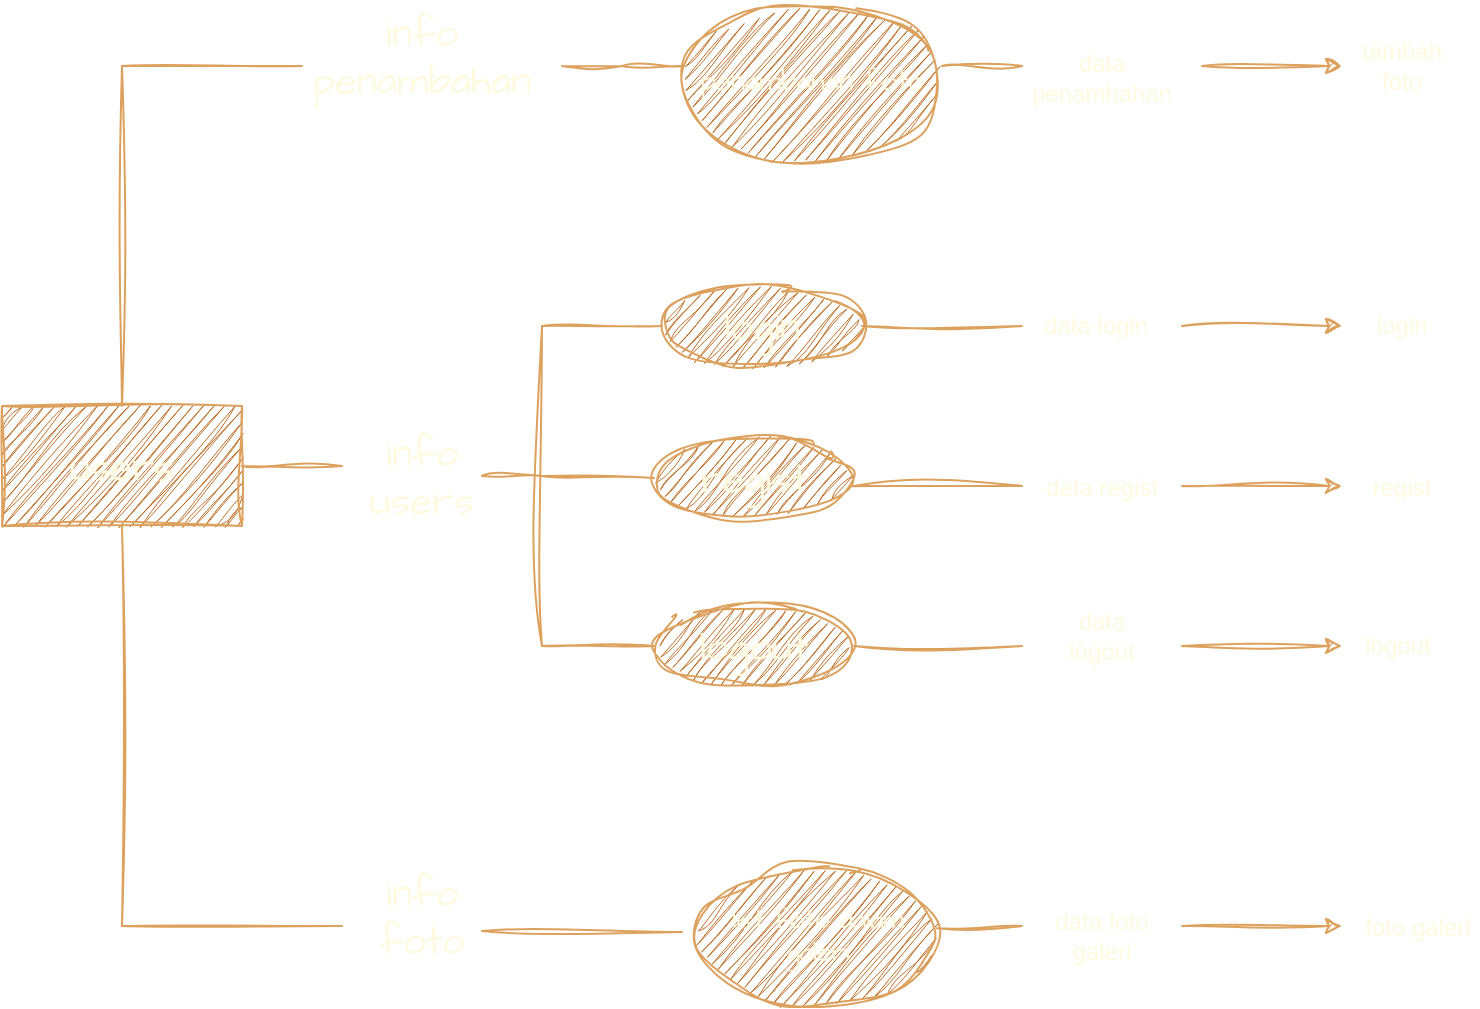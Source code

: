 <mxfile version="22.1.16" type="device">
  <diagram name="Page-1" id="jtL7doY6mUN_u-1x4PkI">
    <mxGraphModel dx="1004" dy="549" grid="1" gridSize="10" guides="1" tooltips="1" connect="1" arrows="1" fold="1" page="1" pageScale="1" pageWidth="850" pageHeight="1100" math="0" shadow="0">
      <root>
        <mxCell id="0" />
        <mxCell id="1" parent="0" />
        <mxCell id="b1zJln_OIi7pgULuJOs3-1" value="users" style="rounded=0;whiteSpace=wrap;html=1;hachureGap=4;fontFamily=Architects Daughter;fontSource=https%3A%2F%2Ffonts.googleapis.com%2Fcss%3Ffamily%3DArchitects%2BDaughter;fontSize=20;sketch=1;curveFitting=1;jiggle=2;labelBackgroundColor=none;fillColor=#BC6C25;strokeColor=#DDA15E;fontColor=#FEFAE0;" vertex="1" parent="1">
          <mxGeometry x="50" y="280" width="120" height="60" as="geometry" />
        </mxCell>
        <mxCell id="b1zJln_OIi7pgULuJOs3-2" value="info users" style="text;html=1;strokeColor=none;fillColor=none;align=center;verticalAlign=middle;whiteSpace=wrap;rounded=0;fontSize=20;fontFamily=Architects Daughter;sketch=1;curveFitting=1;jiggle=2;labelBackgroundColor=none;fontColor=#FEFAE0;" vertex="1" parent="1">
          <mxGeometry x="230" y="300" width="60" height="30" as="geometry" />
        </mxCell>
        <mxCell id="b1zJln_OIi7pgULuJOs3-3" value="info penambahan" style="text;html=1;strokeColor=none;fillColor=none;align=center;verticalAlign=middle;whiteSpace=wrap;rounded=0;fontSize=20;fontFamily=Architects Daughter;sketch=1;curveFitting=1;jiggle=2;labelBackgroundColor=none;fontColor=#FEFAE0;" vertex="1" parent="1">
          <mxGeometry x="230" y="90" width="60" height="30" as="geometry" />
        </mxCell>
        <mxCell id="b1zJln_OIi7pgULuJOs3-4" value="info foto" style="text;html=1;strokeColor=none;fillColor=none;align=center;verticalAlign=middle;whiteSpace=wrap;rounded=0;fontSize=20;fontFamily=Architects Daughter;sketch=1;curveFitting=1;jiggle=2;labelBackgroundColor=none;fontColor=#FEFAE0;" vertex="1" parent="1">
          <mxGeometry x="230" y="520" width="60" height="30" as="geometry" />
        </mxCell>
        <mxCell id="b1zJln_OIi7pgULuJOs3-5" value="penambahan foto" style="ellipse;whiteSpace=wrap;html=1;hachureGap=4;fontFamily=Architects Daughter;fontSource=https%3A%2F%2Ffonts.googleapis.com%2Fcss%3Ffamily%3DArchitects%2BDaughter;fontSize=14;sketch=1;curveFitting=1;jiggle=2;labelBackgroundColor=none;fillColor=#BC6C25;strokeColor=#DDA15E;fontColor=#FEFAE0;" vertex="1" parent="1">
          <mxGeometry x="390" y="78" width="130" height="80" as="geometry" />
        </mxCell>
        <mxCell id="b1zJln_OIi7pgULuJOs3-6" value="list foto dalam galeri" style="ellipse;whiteSpace=wrap;html=1;hachureGap=4;fontFamily=Architects Daughter;fontSource=https%3A%2F%2Ffonts.googleapis.com%2Fcss%3Ffamily%3DArchitects%2BDaughter;fontSize=13;sketch=1;curveFitting=1;jiggle=2;labelBackgroundColor=none;fillColor=#BC6C25;strokeColor=#DDA15E;fontColor=#FEFAE0;" vertex="1" parent="1">
          <mxGeometry x="398" y="510" width="120" height="70" as="geometry" />
        </mxCell>
        <mxCell id="b1zJln_OIi7pgULuJOs3-8" value="login" style="ellipse;whiteSpace=wrap;html=1;hachureGap=4;fontFamily=Architects Daughter;fontSource=https%3A%2F%2Ffonts.googleapis.com%2Fcss%3Ffamily%3DArchitects%2BDaughter;fontSize=20;sketch=1;curveFitting=1;jiggle=2;labelBackgroundColor=none;fillColor=#BC6C25;strokeColor=#DDA15E;fontColor=#FEFAE0;" vertex="1" parent="1">
          <mxGeometry x="380" y="220" width="100" height="40" as="geometry" />
        </mxCell>
        <mxCell id="b1zJln_OIi7pgULuJOs3-9" value="regist" style="ellipse;whiteSpace=wrap;html=1;hachureGap=4;fontFamily=Architects Daughter;fontSource=https%3A%2F%2Ffonts.googleapis.com%2Fcss%3Ffamily%3DArchitects%2BDaughter;fontSize=20;sketch=1;curveFitting=1;jiggle=2;labelBackgroundColor=none;fillColor=#BC6C25;strokeColor=#DDA15E;fontColor=#FEFAE0;" vertex="1" parent="1">
          <mxGeometry x="376" y="296" width="100" height="40" as="geometry" />
        </mxCell>
        <mxCell id="b1zJln_OIi7pgULuJOs3-10" value="logout" style="ellipse;whiteSpace=wrap;html=1;hachureGap=4;fontFamily=Architects Daughter;fontSource=https%3A%2F%2Ffonts.googleapis.com%2Fcss%3Ffamily%3DArchitects%2BDaughter;fontSize=20;sketch=1;curveFitting=1;jiggle=2;labelBackgroundColor=none;fillColor=#BC6C25;strokeColor=#DDA15E;fontColor=#FEFAE0;" vertex="1" parent="1">
          <mxGeometry x="376" y="380" width="100" height="40" as="geometry" />
        </mxCell>
        <mxCell id="b1zJln_OIi7pgULuJOs3-11" value="" style="endArrow=none;html=1;rounded=0;exitX=0.5;exitY=0;exitDx=0;exitDy=0;sketch=1;curveFitting=1;jiggle=2;labelBackgroundColor=none;strokeColor=#DDA15E;fontColor=default;" edge="1" parent="1" source="b1zJln_OIi7pgULuJOs3-1">
          <mxGeometry width="50" height="50" relative="1" as="geometry">
            <mxPoint x="450" y="300" as="sourcePoint" />
            <mxPoint x="110" y="110" as="targetPoint" />
          </mxGeometry>
        </mxCell>
        <mxCell id="b1zJln_OIi7pgULuJOs3-12" value="" style="endArrow=none;html=1;rounded=0;sketch=1;curveFitting=1;jiggle=2;labelBackgroundColor=none;strokeColor=#DDA15E;fontColor=default;" edge="1" parent="1">
          <mxGeometry width="50" height="50" relative="1" as="geometry">
            <mxPoint x="110" y="110" as="sourcePoint" />
            <mxPoint x="200" y="110" as="targetPoint" />
          </mxGeometry>
        </mxCell>
        <mxCell id="b1zJln_OIi7pgULuJOs3-13" value="" style="endArrow=none;html=1;rounded=0;entryX=0.5;entryY=1;entryDx=0;entryDy=0;sketch=1;curveFitting=1;jiggle=2;labelBackgroundColor=none;strokeColor=#DDA15E;fontColor=default;" edge="1" parent="1" target="b1zJln_OIi7pgULuJOs3-1">
          <mxGeometry width="50" height="50" relative="1" as="geometry">
            <mxPoint x="110" y="540" as="sourcePoint" />
            <mxPoint x="340" y="390" as="targetPoint" />
          </mxGeometry>
        </mxCell>
        <mxCell id="b1zJln_OIi7pgULuJOs3-14" value="" style="endArrow=none;html=1;rounded=0;sketch=1;curveFitting=1;jiggle=2;labelBackgroundColor=none;strokeColor=#DDA15E;fontColor=default;" edge="1" parent="1">
          <mxGeometry width="50" height="50" relative="1" as="geometry">
            <mxPoint x="110" y="540" as="sourcePoint" />
            <mxPoint x="220" y="540" as="targetPoint" />
          </mxGeometry>
        </mxCell>
        <mxCell id="b1zJln_OIi7pgULuJOs3-15" value="" style="endArrow=none;html=1;rounded=0;exitX=1;exitY=0.5;exitDx=0;exitDy=0;sketch=1;curveFitting=1;jiggle=2;labelBackgroundColor=none;strokeColor=#DDA15E;fontColor=default;" edge="1" parent="1" source="b1zJln_OIi7pgULuJOs3-1">
          <mxGeometry width="50" height="50" relative="1" as="geometry">
            <mxPoint x="290" y="510" as="sourcePoint" />
            <mxPoint x="220" y="310" as="targetPoint" />
          </mxGeometry>
        </mxCell>
        <mxCell id="b1zJln_OIi7pgULuJOs3-16" value="" style="endArrow=none;html=1;rounded=0;sketch=1;curveFitting=1;jiggle=2;labelBackgroundColor=none;strokeColor=#DDA15E;fontColor=default;" edge="1" parent="1">
          <mxGeometry width="50" height="50" relative="1" as="geometry">
            <mxPoint x="330" y="110" as="sourcePoint" />
            <mxPoint x="390" y="110" as="targetPoint" />
            <Array as="points">
              <mxPoint x="360" y="110" />
            </Array>
          </mxGeometry>
        </mxCell>
        <mxCell id="b1zJln_OIi7pgULuJOs3-17" value="" style="endArrow=none;html=1;rounded=0;exitX=1;exitY=0.75;exitDx=0;exitDy=0;sketch=1;curveFitting=1;jiggle=2;labelBackgroundColor=none;strokeColor=#DDA15E;fontColor=default;" edge="1" parent="1" source="b1zJln_OIi7pgULuJOs3-4">
          <mxGeometry width="50" height="50" relative="1" as="geometry">
            <mxPoint x="290" y="570" as="sourcePoint" />
            <mxPoint x="390" y="543" as="targetPoint" />
          </mxGeometry>
        </mxCell>
        <mxCell id="b1zJln_OIi7pgULuJOs3-18" value="" style="endArrow=none;html=1;rounded=0;exitX=1;exitY=0.5;exitDx=0;exitDy=0;sketch=1;curveFitting=1;jiggle=2;labelBackgroundColor=none;strokeColor=#DDA15E;fontColor=default;" edge="1" parent="1" source="b1zJln_OIi7pgULuJOs3-2">
          <mxGeometry width="50" height="50" relative="1" as="geometry">
            <mxPoint x="290" y="370" as="sourcePoint" />
            <mxPoint x="320" y="315" as="targetPoint" />
          </mxGeometry>
        </mxCell>
        <mxCell id="b1zJln_OIi7pgULuJOs3-19" value="" style="endArrow=none;html=1;rounded=0;sketch=1;curveFitting=1;jiggle=2;labelBackgroundColor=none;strokeColor=#DDA15E;fontColor=default;" edge="1" parent="1">
          <mxGeometry width="50" height="50" relative="1" as="geometry">
            <mxPoint x="320" y="400" as="sourcePoint" />
            <mxPoint x="320" y="240" as="targetPoint" />
          </mxGeometry>
        </mxCell>
        <mxCell id="b1zJln_OIi7pgULuJOs3-20" value="" style="endArrow=none;html=1;rounded=0;entryX=0;entryY=0.5;entryDx=0;entryDy=0;sketch=1;curveFitting=1;jiggle=2;labelBackgroundColor=none;strokeColor=#DDA15E;fontColor=default;" edge="1" parent="1" target="b1zJln_OIi7pgULuJOs3-8">
          <mxGeometry width="50" height="50" relative="1" as="geometry">
            <mxPoint x="320" y="240" as="sourcePoint" />
            <mxPoint x="340" y="320" as="targetPoint" />
          </mxGeometry>
        </mxCell>
        <mxCell id="b1zJln_OIi7pgULuJOs3-21" value="" style="endArrow=none;html=1;rounded=0;entryX=0;entryY=0.5;entryDx=0;entryDy=0;sketch=1;curveFitting=1;jiggle=2;labelBackgroundColor=none;strokeColor=#DDA15E;fontColor=default;" edge="1" parent="1" target="b1zJln_OIi7pgULuJOs3-9">
          <mxGeometry width="50" height="50" relative="1" as="geometry">
            <mxPoint x="320" y="315" as="sourcePoint" />
            <mxPoint x="370" y="315" as="targetPoint" />
          </mxGeometry>
        </mxCell>
        <mxCell id="b1zJln_OIi7pgULuJOs3-22" value="" style="endArrow=none;html=1;rounded=0;entryX=0;entryY=0.5;entryDx=0;entryDy=0;sketch=1;curveFitting=1;jiggle=2;labelBackgroundColor=none;strokeColor=#DDA15E;fontColor=default;" edge="1" parent="1" target="b1zJln_OIi7pgULuJOs3-10">
          <mxGeometry width="50" height="50" relative="1" as="geometry">
            <mxPoint x="320" y="400" as="sourcePoint" />
            <mxPoint x="360" y="320" as="targetPoint" />
          </mxGeometry>
        </mxCell>
        <mxCell id="b1zJln_OIi7pgULuJOs3-23" value="data penambahan" style="text;html=1;strokeColor=none;fillColor=none;align=center;verticalAlign=middle;whiteSpace=wrap;rounded=0;sketch=1;curveFitting=1;jiggle=2;labelBackgroundColor=none;fontColor=#FEFAE0;" vertex="1" parent="1">
          <mxGeometry x="570" y="101" width="60" height="30" as="geometry" />
        </mxCell>
        <mxCell id="b1zJln_OIi7pgULuJOs3-24" value="data login" style="text;html=1;strokeColor=none;fillColor=none;align=center;verticalAlign=middle;whiteSpace=wrap;rounded=0;sketch=1;curveFitting=1;jiggle=2;labelBackgroundColor=none;fontColor=#FEFAE0;" vertex="1" parent="1">
          <mxGeometry x="567" y="225" width="60" height="30" as="geometry" />
        </mxCell>
        <mxCell id="b1zJln_OIi7pgULuJOs3-25" value="data regist" style="text;html=1;strokeColor=none;fillColor=none;align=center;verticalAlign=middle;whiteSpace=wrap;rounded=0;sketch=1;curveFitting=1;jiggle=2;labelBackgroundColor=none;fontColor=#FEFAE0;" vertex="1" parent="1">
          <mxGeometry x="570" y="306" width="60" height="30" as="geometry" />
        </mxCell>
        <mxCell id="b1zJln_OIi7pgULuJOs3-26" value="data logout" style="text;html=1;strokeColor=none;fillColor=none;align=center;verticalAlign=middle;whiteSpace=wrap;rounded=0;sketch=1;curveFitting=1;jiggle=2;labelBackgroundColor=none;fontColor=#FEFAE0;" vertex="1" parent="1">
          <mxGeometry x="570" y="380" width="60" height="30" as="geometry" />
        </mxCell>
        <mxCell id="b1zJln_OIi7pgULuJOs3-27" value="data foto galeri" style="text;html=1;strokeColor=none;fillColor=none;align=center;verticalAlign=middle;whiteSpace=wrap;rounded=0;sketch=1;curveFitting=1;jiggle=2;labelBackgroundColor=none;fontColor=#FEFAE0;" vertex="1" parent="1">
          <mxGeometry x="570" y="530" width="60" height="30" as="geometry" />
        </mxCell>
        <mxCell id="b1zJln_OIi7pgULuJOs3-28" value="" style="endArrow=none;html=1;rounded=0;exitX=1;exitY=0.4;exitDx=0;exitDy=0;exitPerimeter=0;sketch=1;curveFitting=1;jiggle=2;labelBackgroundColor=none;strokeColor=#DDA15E;fontColor=default;" edge="1" parent="1" source="b1zJln_OIi7pgULuJOs3-5">
          <mxGeometry width="50" height="50" relative="1" as="geometry">
            <mxPoint x="340" y="290" as="sourcePoint" />
            <mxPoint x="560" y="110" as="targetPoint" />
          </mxGeometry>
        </mxCell>
        <mxCell id="b1zJln_OIi7pgULuJOs3-29" value="" style="endArrow=none;html=1;rounded=0;exitX=1;exitY=0.5;exitDx=0;exitDy=0;sketch=1;curveFitting=1;jiggle=2;labelBackgroundColor=none;strokeColor=#DDA15E;fontColor=default;" edge="1" parent="1" source="b1zJln_OIi7pgULuJOs3-8">
          <mxGeometry width="50" height="50" relative="1" as="geometry">
            <mxPoint x="350" y="290" as="sourcePoint" />
            <mxPoint x="560" y="240" as="targetPoint" />
          </mxGeometry>
        </mxCell>
        <mxCell id="b1zJln_OIi7pgULuJOs3-30" value="" style="endArrow=none;html=1;rounded=0;exitX=0.99;exitY=0.603;exitDx=0;exitDy=0;exitPerimeter=0;sketch=1;curveFitting=1;jiggle=2;labelBackgroundColor=none;strokeColor=#DDA15E;fontColor=default;" edge="1" parent="1" source="b1zJln_OIi7pgULuJOs3-9">
          <mxGeometry width="50" height="50" relative="1" as="geometry">
            <mxPoint x="480" y="320" as="sourcePoint" />
            <mxPoint x="560" y="320" as="targetPoint" />
          </mxGeometry>
        </mxCell>
        <mxCell id="b1zJln_OIi7pgULuJOs3-31" value="" style="endArrow=none;html=1;rounded=0;exitX=1;exitY=0.5;exitDx=0;exitDy=0;sketch=1;curveFitting=1;jiggle=2;labelBackgroundColor=none;strokeColor=#DDA15E;fontColor=default;" edge="1" parent="1" source="b1zJln_OIi7pgULuJOs3-10">
          <mxGeometry width="50" height="50" relative="1" as="geometry">
            <mxPoint x="320" y="300" as="sourcePoint" />
            <mxPoint x="560" y="400" as="targetPoint" />
          </mxGeometry>
        </mxCell>
        <mxCell id="b1zJln_OIi7pgULuJOs3-32" value="" style="endArrow=none;html=1;rounded=0;exitX=0.995;exitY=0.445;exitDx=0;exitDy=0;exitPerimeter=0;sketch=1;curveFitting=1;jiggle=2;labelBackgroundColor=none;strokeColor=#DDA15E;fontColor=default;" edge="1" parent="1" source="b1zJln_OIi7pgULuJOs3-6">
          <mxGeometry width="50" height="50" relative="1" as="geometry">
            <mxPoint x="520" y="540" as="sourcePoint" />
            <mxPoint x="560" y="540" as="targetPoint" />
          </mxGeometry>
        </mxCell>
        <mxCell id="b1zJln_OIi7pgULuJOs3-33" value="" style="endArrow=classic;html=1;rounded=0;sketch=1;curveFitting=1;jiggle=2;labelBackgroundColor=none;strokeColor=#DDA15E;fontColor=default;" edge="1" parent="1">
          <mxGeometry width="50" height="50" relative="1" as="geometry">
            <mxPoint x="650" y="110" as="sourcePoint" />
            <mxPoint x="720" y="110" as="targetPoint" />
          </mxGeometry>
        </mxCell>
        <mxCell id="b1zJln_OIi7pgULuJOs3-34" value="" style="endArrow=classic;html=1;rounded=0;sketch=1;curveFitting=1;jiggle=2;labelBackgroundColor=none;strokeColor=#DDA15E;fontColor=default;" edge="1" parent="1">
          <mxGeometry width="50" height="50" relative="1" as="geometry">
            <mxPoint x="640" y="240" as="sourcePoint" />
            <mxPoint x="720" y="240" as="targetPoint" />
          </mxGeometry>
        </mxCell>
        <mxCell id="b1zJln_OIi7pgULuJOs3-35" value="" style="endArrow=classic;html=1;rounded=0;sketch=1;curveFitting=1;jiggle=2;labelBackgroundColor=none;strokeColor=#DDA15E;fontColor=default;" edge="1" parent="1">
          <mxGeometry width="50" height="50" relative="1" as="geometry">
            <mxPoint x="640" y="320" as="sourcePoint" />
            <mxPoint x="720" y="320" as="targetPoint" />
          </mxGeometry>
        </mxCell>
        <mxCell id="b1zJln_OIi7pgULuJOs3-36" value="" style="endArrow=classic;html=1;rounded=0;sketch=1;curveFitting=1;jiggle=2;labelBackgroundColor=none;strokeColor=#DDA15E;fontColor=default;" edge="1" parent="1">
          <mxGeometry width="50" height="50" relative="1" as="geometry">
            <mxPoint x="640" y="400" as="sourcePoint" />
            <mxPoint x="720" y="400" as="targetPoint" />
          </mxGeometry>
        </mxCell>
        <mxCell id="b1zJln_OIi7pgULuJOs3-37" value="" style="endArrow=classic;html=1;rounded=0;sketch=1;curveFitting=1;jiggle=2;labelBackgroundColor=none;strokeColor=#DDA15E;fontColor=default;" edge="1" parent="1">
          <mxGeometry width="50" height="50" relative="1" as="geometry">
            <mxPoint x="640" y="540" as="sourcePoint" />
            <mxPoint x="720" y="540" as="targetPoint" />
          </mxGeometry>
        </mxCell>
        <mxCell id="b1zJln_OIi7pgULuJOs3-38" value="tambah foto" style="text;html=1;strokeColor=none;fillColor=none;align=center;verticalAlign=middle;whiteSpace=wrap;rounded=0;sketch=1;curveFitting=1;jiggle=2;labelBackgroundColor=none;fontColor=#FEFAE0;" vertex="1" parent="1">
          <mxGeometry x="720" y="95" width="60" height="30" as="geometry" />
        </mxCell>
        <mxCell id="b1zJln_OIi7pgULuJOs3-39" value="login" style="text;html=1;strokeColor=none;fillColor=none;align=center;verticalAlign=middle;whiteSpace=wrap;rounded=0;sketch=1;curveFitting=1;jiggle=2;labelBackgroundColor=none;fontColor=#FEFAE0;" vertex="1" parent="1">
          <mxGeometry x="720" y="225" width="60" height="30" as="geometry" />
        </mxCell>
        <mxCell id="b1zJln_OIi7pgULuJOs3-40" value="regist" style="text;html=1;strokeColor=none;fillColor=none;align=center;verticalAlign=middle;whiteSpace=wrap;rounded=0;sketch=1;curveFitting=1;jiggle=2;labelBackgroundColor=none;fontColor=#FEFAE0;" vertex="1" parent="1">
          <mxGeometry x="720" y="306" width="60" height="30" as="geometry" />
        </mxCell>
        <mxCell id="b1zJln_OIi7pgULuJOs3-41" value="logout" style="text;html=1;strokeColor=none;fillColor=none;align=center;verticalAlign=middle;whiteSpace=wrap;rounded=0;sketch=1;curveFitting=1;jiggle=2;labelBackgroundColor=none;fontColor=#FEFAE0;" vertex="1" parent="1">
          <mxGeometry x="718" y="385" width="60" height="30" as="geometry" />
        </mxCell>
        <mxCell id="b1zJln_OIi7pgULuJOs3-42" value="foto galeri" style="text;html=1;strokeColor=none;fillColor=none;align=center;verticalAlign=middle;whiteSpace=wrap;rounded=0;sketch=1;curveFitting=1;jiggle=2;labelBackgroundColor=none;fontColor=#FEFAE0;" vertex="1" parent="1">
          <mxGeometry x="728" y="526" width="60" height="30" as="geometry" />
        </mxCell>
      </root>
    </mxGraphModel>
  </diagram>
</mxfile>
